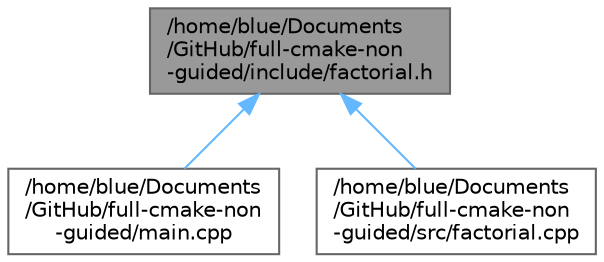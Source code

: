 digraph "/home/blue/Documents/GitHub/full-cmake-non-guided/include/factorial.h"
{
 // LATEX_PDF_SIZE
  bgcolor="transparent";
  edge [fontname=Helvetica,fontsize=10,labelfontname=Helvetica,labelfontsize=10];
  node [fontname=Helvetica,fontsize=10,shape=box,height=0.2,width=0.4];
  Node1 [id="Node000001",label="/home/blue/Documents\l/GitHub/full-cmake-non\l-guided/include/factorial.h",height=0.2,width=0.4,color="gray40", fillcolor="grey60", style="filled", fontcolor="black",tooltip="Returns factorial of a number."];
  Node1 -> Node2 [id="edge3_Node000001_Node000002",dir="back",color="steelblue1",style="solid",tooltip=" "];
  Node2 [id="Node000002",label="/home/blue/Documents\l/GitHub/full-cmake-non\l-guided/main.cpp",height=0.2,width=0.4,color="grey40", fillcolor="white", style="filled",URL="$df/d0a/main_8cpp.html",tooltip="All functions of this project."];
  Node1 -> Node3 [id="edge4_Node000001_Node000003",dir="back",color="steelblue1",style="solid",tooltip=" "];
  Node3 [id="Node000003",label="/home/blue/Documents\l/GitHub/full-cmake-non\l-guided/src/factorial.cpp",height=0.2,width=0.4,color="grey40", fillcolor="white", style="filled",URL="$d9/d00/factorial_8cpp.html",tooltip="Implementation of factorial function."];
}

